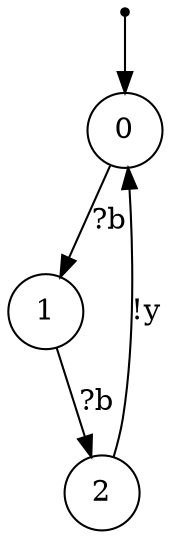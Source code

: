 digraph {
 node [shape=point] ENTRY
 node [shape=circle]
 ENTRY -> 0
0 -> 1 [label="?b"]
1 -> 2 [label="?b"]
2 -> 0 [label="!y"]
}
